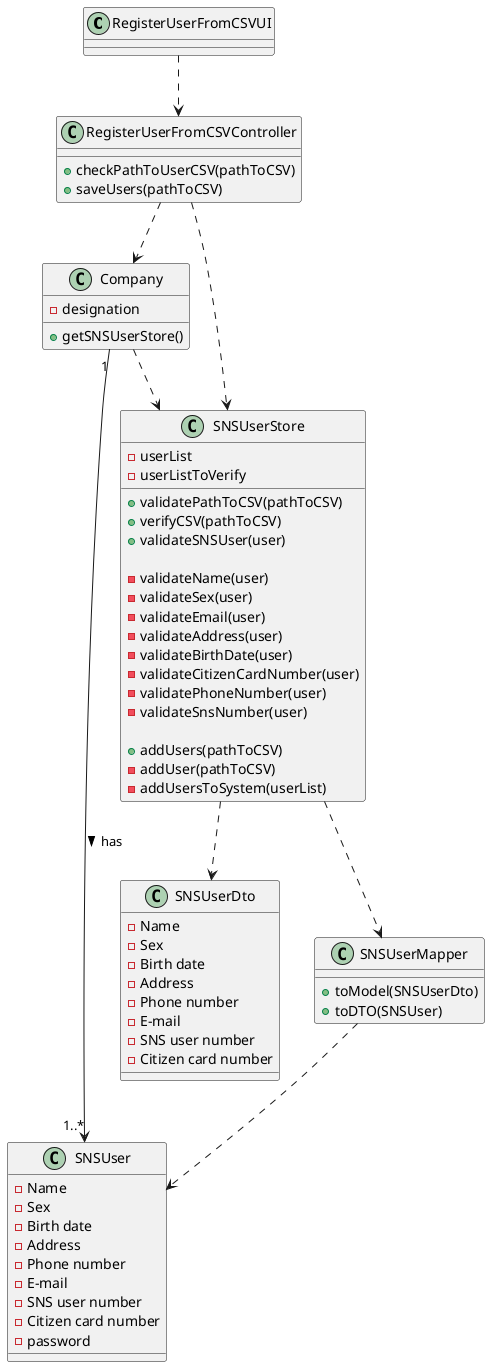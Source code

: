 @startuml

class RegisterUserFromCSVUI
class RegisterUserFromCSVController
class Company
class SNSUser
class SNSUserStore
class SNSUserDto
class SNSUserMapper

class Company {
-designation
+getSNSUserStore()
}

class SNSUserStore {
-userList
-userListToVerify

+validatePathToCSV(pathToCSV)
+verifyCSV(pathToCSV)
+validateSNSUser(user)

-validateName(user)
-validateSex(user)
-validateEmail(user)
-validateAddress(user)
-validateBirthDate(user)
-validateCitizenCardNumber(user)
-validatePhoneNumber(user)
-validateSnsNumber(user)

+addUsers(pathToCSV)
-addUser(pathToCSV)
-addUsersToSystem(userList)
}

class RegisterUserFromCSVController {
+checkPathToUserCSV(pathToCSV)
+saveUsers(pathToCSV)
}

class SNSUser {
-Name
-Sex
-Birth date
-Address
-Phone number
-E-mail
-SNS user number
-Citizen card number
-password
}

class SNSUserDto {
-Name
-Sex
-Birth date
-Address
-Phone number
-E-mail
-SNS user number
-Citizen card number
}

class SNSUserMapper {
+toModel(SNSUserDto)
+toDTO(SNSUser)
}

RegisterUserFromCSVUI .-> RegisterUserFromCSVController
RegisterUserFromCSVController .-> Company
Company .-> SNSUserStore
RegisterUserFromCSVController .-> SNSUserStore
Company "1" --> "1..*" SNSUser : has >
SNSUserStore .-> SNSUserDto
SNSUserStore .-> SNSUserMapper
SNSUserMapper .-> SNSUser
@enduml